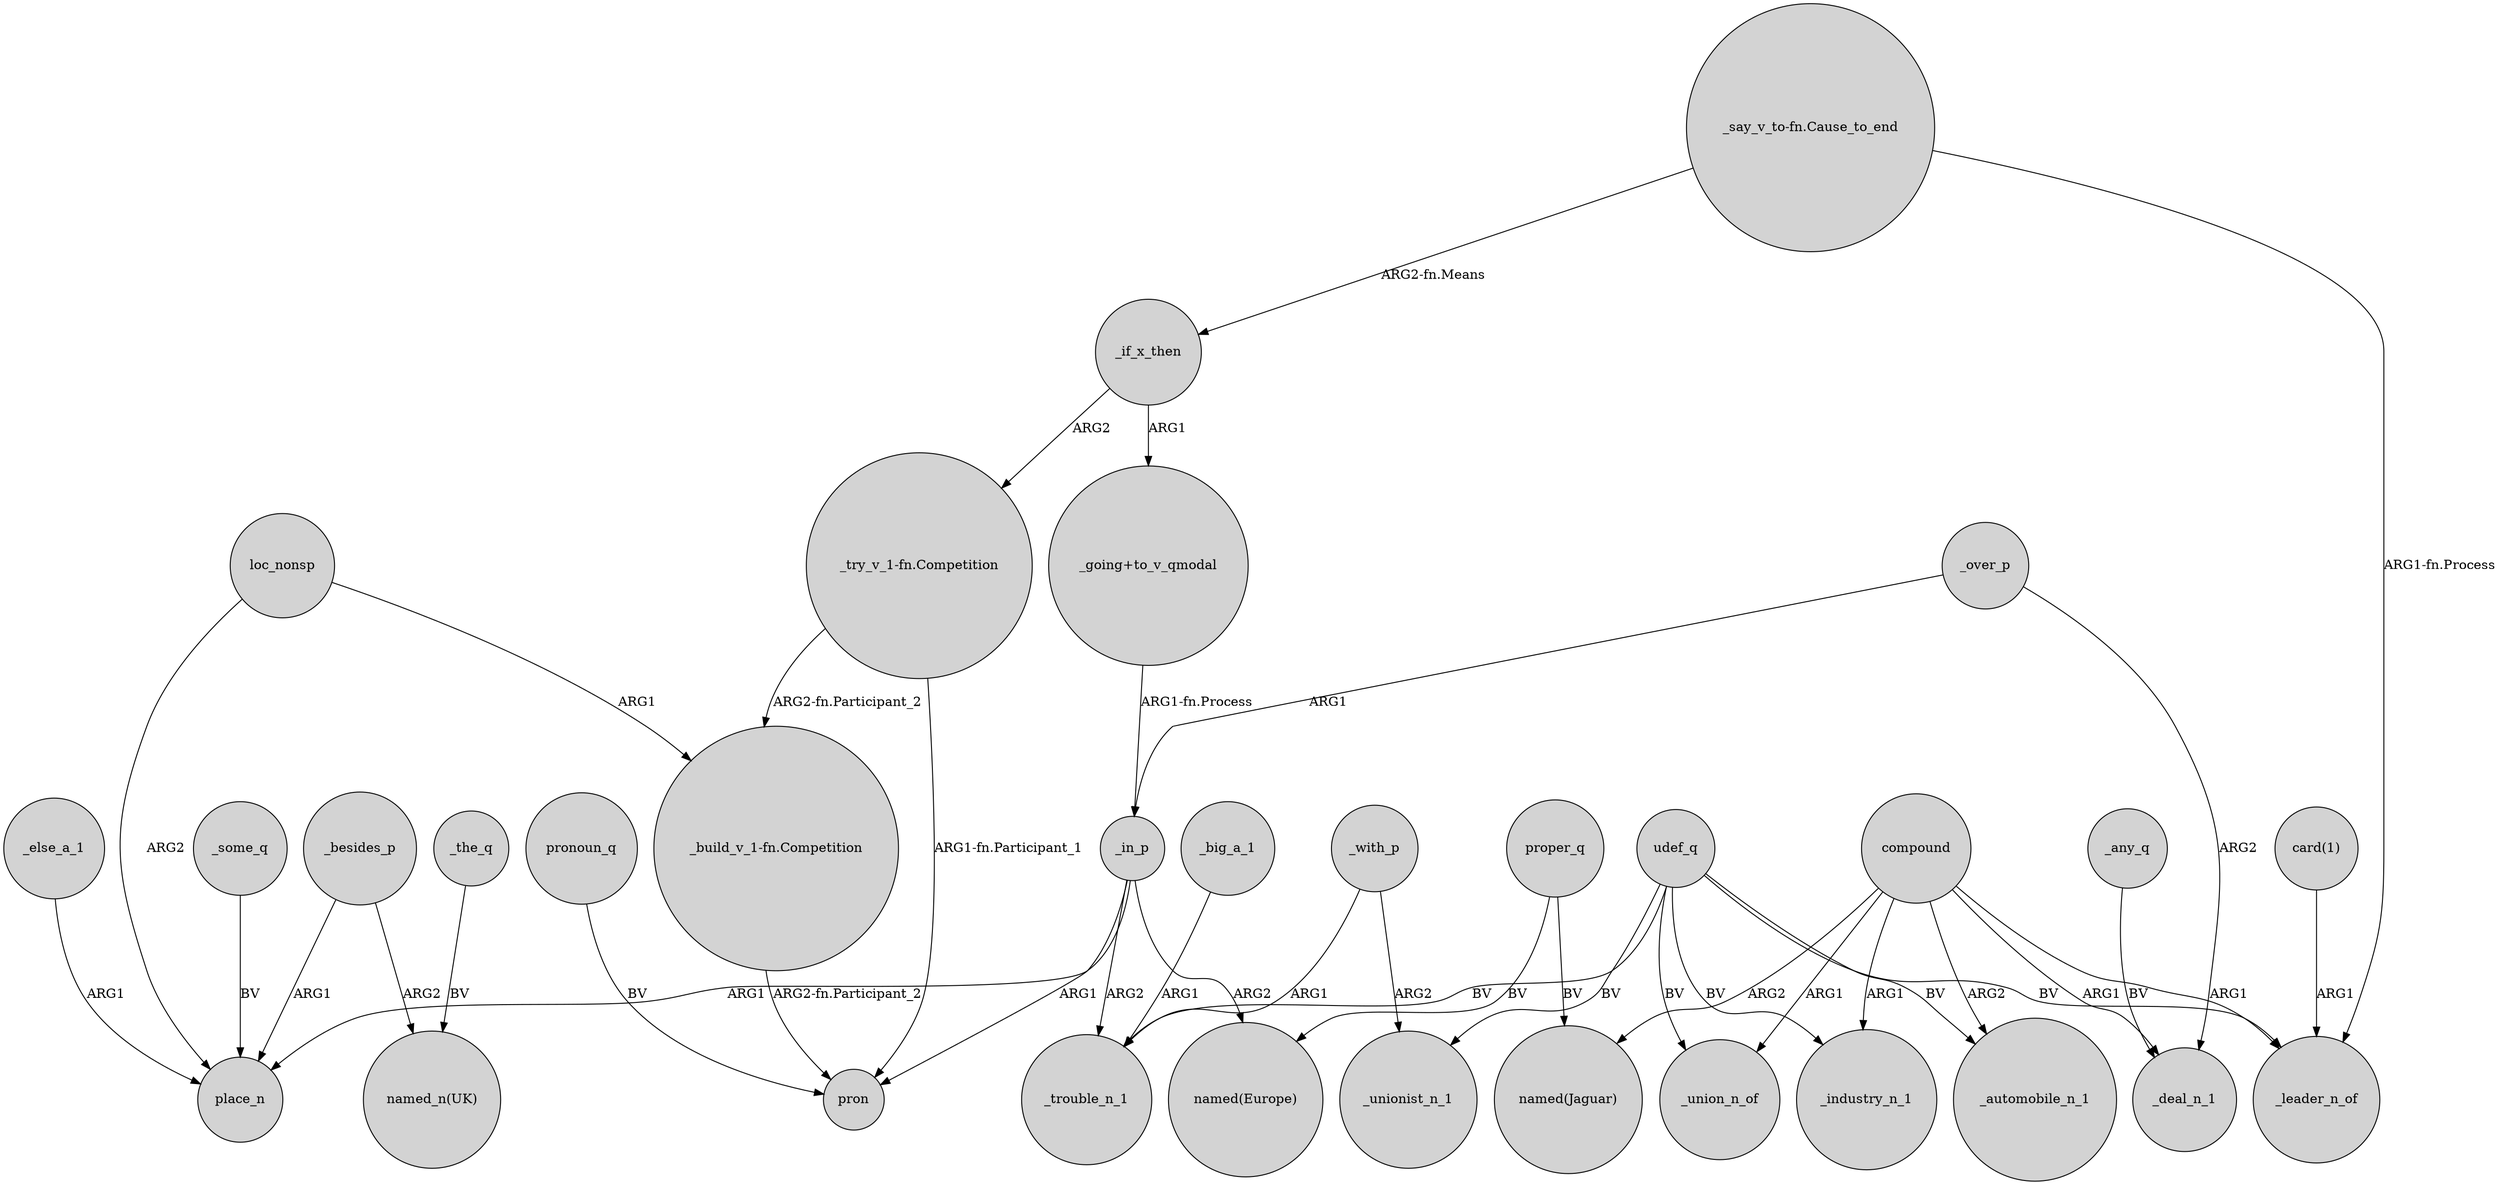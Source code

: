 digraph {
	node [shape=circle style=filled]
	"_build_v_1-fn.Competition" -> pron [label="ARG2-fn.Participant_2"]
	_besides_p -> "named_n(UK)" [label=ARG2]
	"_say_v_to-fn.Cause_to_end" -> _if_x_then [label="ARG2-fn.Means"]
	_else_a_1 -> place_n [label=ARG1]
	udef_q -> _unionist_n_1 [label=BV]
	_over_p -> _in_p [label=ARG1]
	_in_p -> "named(Europe)" [label=ARG2]
	compound -> _union_n_of [label=ARG1]
	_if_x_then -> "_try_v_1-fn.Competition" [label=ARG2]
	proper_q -> "named(Europe)" [label=BV]
	"_try_v_1-fn.Competition" -> pron [label="ARG1-fn.Participant_1"]
	_in_p -> place_n [label=ARG1]
	"_going+to_v_qmodal" -> _in_p [label="ARG1-fn.Process"]
	_over_p -> _deal_n_1 [label=ARG2]
	_the_q -> "named_n(UK)" [label=BV]
	udef_q -> _union_n_of [label=BV]
	udef_q -> _automobile_n_1 [label=BV]
	_big_a_1 -> _trouble_n_1 [label=ARG1]
	compound -> _industry_n_1 [label=ARG1]
	pronoun_q -> pron [label=BV]
	_with_p -> _trouble_n_1 [label=ARG1]
	_besides_p -> place_n [label=ARG1]
	"card(1)" -> _leader_n_of [label=ARG1]
	compound -> "named(Jaguar)" [label=ARG2]
	udef_q -> _trouble_n_1 [label=BV]
	_in_p -> _trouble_n_1 [label=ARG2]
	proper_q -> "named(Jaguar)" [label=BV]
	compound -> _deal_n_1 [label=ARG1]
	_if_x_then -> "_going+to_v_qmodal" [label=ARG1]
	loc_nonsp -> "_build_v_1-fn.Competition" [label=ARG1]
	udef_q -> _leader_n_of [label=BV]
	_any_q -> _deal_n_1 [label=BV]
	udef_q -> _industry_n_1 [label=BV]
	loc_nonsp -> place_n [label=ARG2]
	_some_q -> place_n [label=BV]
	compound -> _leader_n_of [label=ARG1]
	"_say_v_to-fn.Cause_to_end" -> _leader_n_of [label="ARG1-fn.Process"]
	compound -> _automobile_n_1 [label=ARG2]
	_with_p -> _unionist_n_1 [label=ARG2]
	"_try_v_1-fn.Competition" -> "_build_v_1-fn.Competition" [label="ARG2-fn.Participant_2"]
	_in_p -> pron [label=ARG1]
}
